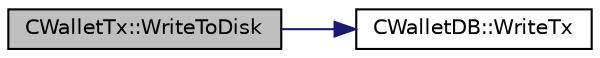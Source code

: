 digraph "CWalletTx::WriteToDisk"
{
  edge [fontname="Helvetica",fontsize="10",labelfontname="Helvetica",labelfontsize="10"];
  node [fontname="Helvetica",fontsize="10",shape=record];
  rankdir="LR";
  Node1003 [label="CWalletTx::WriteToDisk",height=0.2,width=0.4,color="black", fillcolor="grey75", style="filled", fontcolor="black"];
  Node1003 -> Node1004 [color="midnightblue",fontsize="10",style="solid",fontname="Helvetica"];
  Node1004 [label="CWalletDB::WriteTx",height=0.2,width=0.4,color="black", fillcolor="white", style="filled",URL="$class_c_wallet_d_b.html#a76d2ca02898221ab66df5d5f7491164e"];
}
